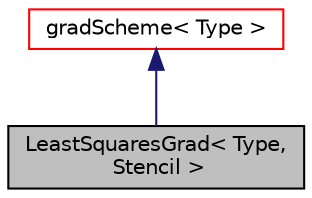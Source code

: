 digraph "LeastSquaresGrad&lt; Type, Stencil &gt;"
{
  bgcolor="transparent";
  edge [fontname="Helvetica",fontsize="10",labelfontname="Helvetica",labelfontsize="10"];
  node [fontname="Helvetica",fontsize="10",shape=record];
  Node1 [label="LeastSquaresGrad\< Type,\l Stencil \>",height=0.2,width=0.4,color="black", fillcolor="grey75", style="filled", fontcolor="black"];
  Node2 -> Node1 [dir="back",color="midnightblue",fontsize="10",style="solid",fontname="Helvetica"];
  Node2 [label="gradScheme\< Type \>",height=0.2,width=0.4,color="red",URL="$a00943.html",tooltip="Abstract base class for gradient schemes. "];
}
